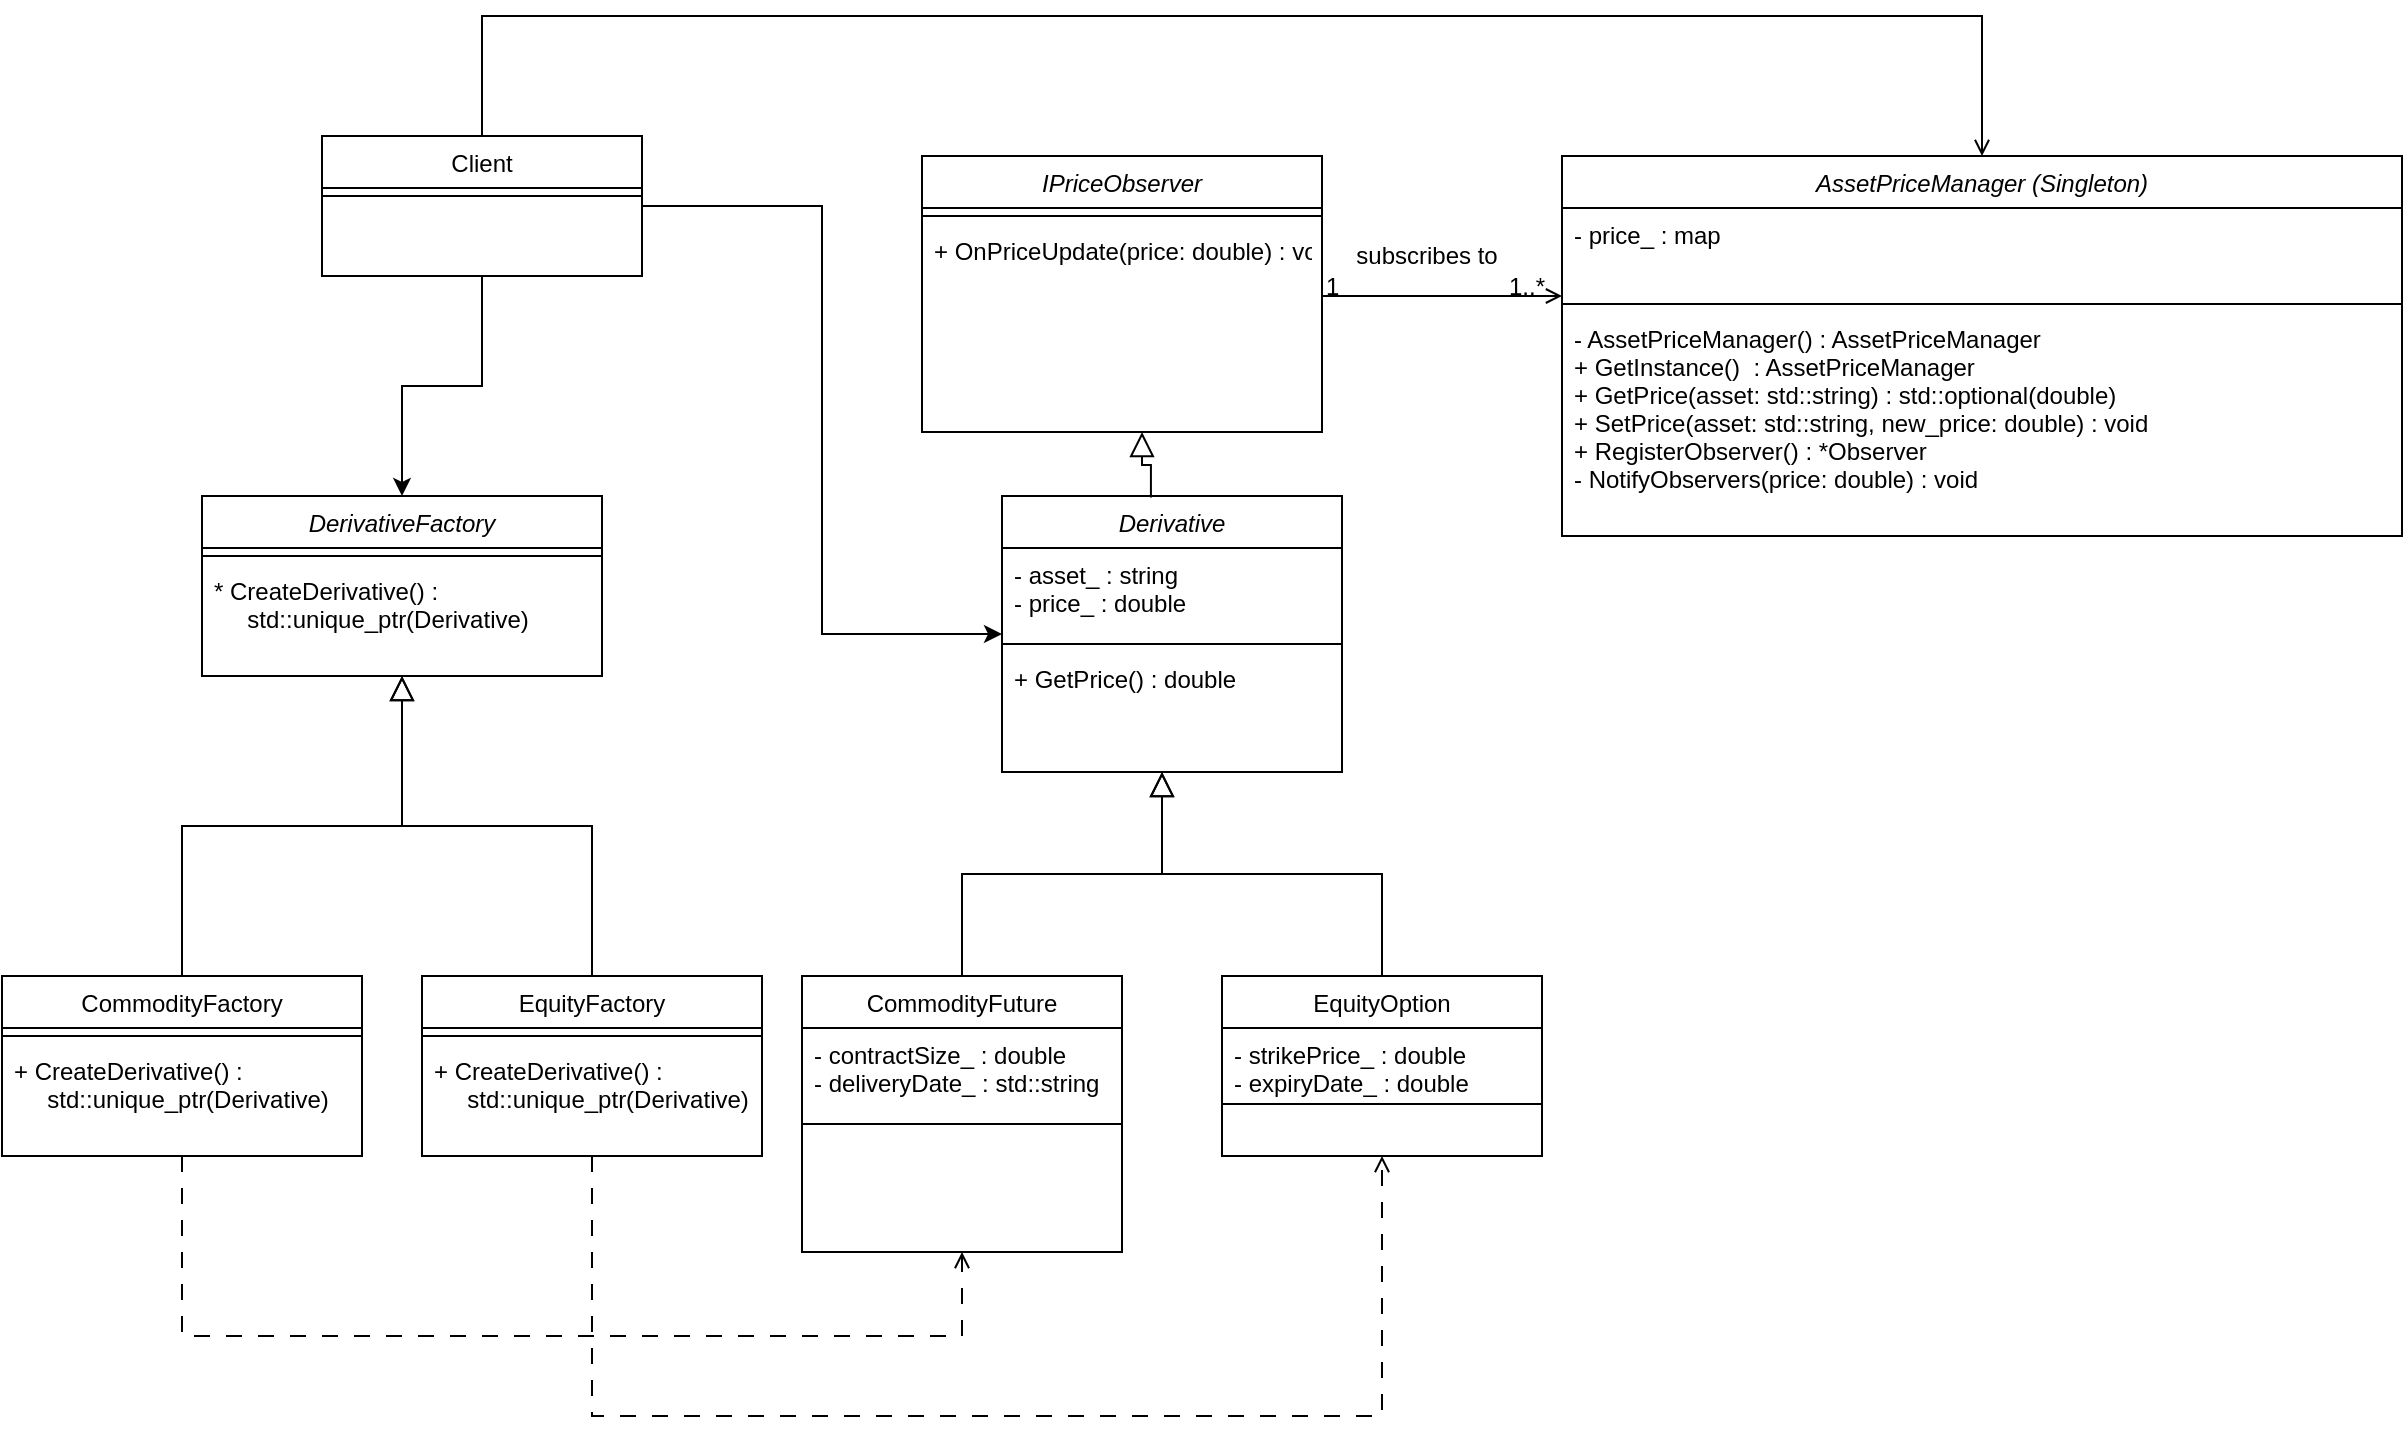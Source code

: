 <mxfile version="26.0.16">
  <diagram id="C5RBs43oDa-KdzZeNtuy" name="Page-1">
    <mxGraphModel dx="2945" dy="1000" grid="1" gridSize="10" guides="1" tooltips="1" connect="1" arrows="1" fold="1" page="1" pageScale="1" pageWidth="827" pageHeight="1169" math="0" shadow="0">
      <root>
        <mxCell id="WIyWlLk6GJQsqaUBKTNV-0" />
        <mxCell id="WIyWlLk6GJQsqaUBKTNV-1" parent="WIyWlLk6GJQsqaUBKTNV-0" />
        <mxCell id="CDEYiPQWfKvL9CYYgeYr-0" value="Derivative&#xa;" style="swimlane;fontStyle=2;align=center;verticalAlign=top;childLayout=stackLayout;horizontal=1;startSize=26;horizontalStack=0;resizeParent=1;resizeLast=0;collapsible=1;marginBottom=0;rounded=0;shadow=0;strokeWidth=1;" parent="WIyWlLk6GJQsqaUBKTNV-1" vertex="1">
          <mxGeometry x="220" y="700" width="170" height="138" as="geometry">
            <mxRectangle x="230" y="140" width="160" height="26" as="alternateBounds" />
          </mxGeometry>
        </mxCell>
        <mxCell id="CDEYiPQWfKvL9CYYgeYr-1" value="- asset_ : string &#xa;- price_ : double" style="text;align=left;verticalAlign=top;spacingLeft=4;spacingRight=4;overflow=hidden;rotatable=0;points=[[0,0.5],[1,0.5]];portConstraint=eastwest;" parent="CDEYiPQWfKvL9CYYgeYr-0" vertex="1">
          <mxGeometry y="26" width="170" height="44" as="geometry" />
        </mxCell>
        <mxCell id="CDEYiPQWfKvL9CYYgeYr-4" value="" style="line;html=1;strokeWidth=1;align=left;verticalAlign=middle;spacingTop=-1;spacingLeft=3;spacingRight=3;rotatable=0;labelPosition=right;points=[];portConstraint=eastwest;" parent="CDEYiPQWfKvL9CYYgeYr-0" vertex="1">
          <mxGeometry y="70" width="170" height="8" as="geometry" />
        </mxCell>
        <mxCell id="CDEYiPQWfKvL9CYYgeYr-74" value="+ GetPrice() : double" style="text;align=left;verticalAlign=top;spacingLeft=4;spacingRight=4;overflow=hidden;rotatable=0;points=[[0,0.5],[1,0.5]];portConstraint=eastwest;" parent="CDEYiPQWfKvL9CYYgeYr-0" vertex="1">
          <mxGeometry y="78" width="170" height="44" as="geometry" />
        </mxCell>
        <mxCell id="CDEYiPQWfKvL9CYYgeYr-6" value="CommodityFuture" style="swimlane;fontStyle=0;align=center;verticalAlign=top;childLayout=stackLayout;horizontal=1;startSize=26;horizontalStack=0;resizeParent=1;resizeLast=0;collapsible=1;marginBottom=0;rounded=0;shadow=0;strokeWidth=1;" parent="WIyWlLk6GJQsqaUBKTNV-1" vertex="1">
          <mxGeometry x="120" y="940" width="160" height="138" as="geometry">
            <mxRectangle x="130" y="380" width="160" height="26" as="alternateBounds" />
          </mxGeometry>
        </mxCell>
        <mxCell id="CDEYiPQWfKvL9CYYgeYr-7" value="- contractSize_ : double&#xa;- deliveryDate_ : std::string" style="text;align=left;verticalAlign=top;spacingLeft=4;spacingRight=4;overflow=hidden;rotatable=0;points=[[0,0.5],[1,0.5]];portConstraint=eastwest;" parent="CDEYiPQWfKvL9CYYgeYr-6" vertex="1">
          <mxGeometry y="26" width="160" height="44" as="geometry" />
        </mxCell>
        <mxCell id="CDEYiPQWfKvL9CYYgeYr-9" value="" style="line;html=1;strokeWidth=1;align=left;verticalAlign=middle;spacingTop=-1;spacingLeft=3;spacingRight=3;rotatable=0;labelPosition=right;points=[];portConstraint=eastwest;" parent="CDEYiPQWfKvL9CYYgeYr-6" vertex="1">
          <mxGeometry y="70" width="160" height="8" as="geometry" />
        </mxCell>
        <mxCell id="CDEYiPQWfKvL9CYYgeYr-12" value="" style="endArrow=block;endSize=10;endFill=0;shadow=0;strokeWidth=1;rounded=0;curved=0;edgeStyle=elbowEdgeStyle;elbow=vertical;" parent="WIyWlLk6GJQsqaUBKTNV-1" source="CDEYiPQWfKvL9CYYgeYr-6" edge="1">
          <mxGeometry x="0.002" width="160" relative="1" as="geometry">
            <mxPoint x="200" y="783" as="sourcePoint" />
            <mxPoint x="300" y="838" as="targetPoint" />
            <mxPoint as="offset" />
          </mxGeometry>
        </mxCell>
        <mxCell id="CDEYiPQWfKvL9CYYgeYr-13" value="EquityOption" style="swimlane;fontStyle=0;align=center;verticalAlign=top;childLayout=stackLayout;horizontal=1;startSize=26;horizontalStack=0;resizeParent=1;resizeLast=0;collapsible=1;marginBottom=0;rounded=0;shadow=0;strokeWidth=1;" parent="WIyWlLk6GJQsqaUBKTNV-1" vertex="1">
          <mxGeometry x="330" y="940" width="160" height="90" as="geometry">
            <mxRectangle x="340" y="380" width="170" height="26" as="alternateBounds" />
          </mxGeometry>
        </mxCell>
        <mxCell id="CDEYiPQWfKvL9CYYgeYr-14" value="- strikePrice_ : double&#xa;- expiryDate_ : double" style="text;align=left;verticalAlign=top;spacingLeft=4;spacingRight=4;overflow=hidden;rotatable=0;points=[[0,0.5],[1,0.5]];portConstraint=eastwest;" parent="CDEYiPQWfKvL9CYYgeYr-13" vertex="1">
          <mxGeometry y="26" width="160" height="34" as="geometry" />
        </mxCell>
        <mxCell id="CDEYiPQWfKvL9CYYgeYr-15" value="" style="line;html=1;strokeWidth=1;align=left;verticalAlign=middle;spacingTop=-1;spacingLeft=3;spacingRight=3;rotatable=0;labelPosition=right;points=[];portConstraint=eastwest;" parent="CDEYiPQWfKvL9CYYgeYr-13" vertex="1">
          <mxGeometry y="60" width="160" height="8" as="geometry" />
        </mxCell>
        <mxCell id="CDEYiPQWfKvL9CYYgeYr-16" value="" style="endArrow=block;endSize=10;endFill=0;shadow=0;strokeWidth=1;rounded=0;curved=0;edgeStyle=elbowEdgeStyle;elbow=vertical;" parent="WIyWlLk6GJQsqaUBKTNV-1" source="CDEYiPQWfKvL9CYYgeYr-13" edge="1">
          <mxGeometry width="160" relative="1" as="geometry">
            <mxPoint x="210" y="953" as="sourcePoint" />
            <mxPoint x="300" y="838" as="targetPoint" />
          </mxGeometry>
        </mxCell>
        <mxCell id="CDEYiPQWfKvL9CYYgeYr-17" value="IPriceObserver" style="swimlane;fontStyle=2;align=center;verticalAlign=top;childLayout=stackLayout;horizontal=1;startSize=26;horizontalStack=0;resizeParent=1;resizeLast=0;collapsible=1;marginBottom=0;rounded=0;shadow=0;strokeWidth=1;" parent="WIyWlLk6GJQsqaUBKTNV-1" vertex="1">
          <mxGeometry x="180" y="530" width="200" height="138" as="geometry">
            <mxRectangle x="230" y="140" width="160" height="26" as="alternateBounds" />
          </mxGeometry>
        </mxCell>
        <mxCell id="CDEYiPQWfKvL9CYYgeYr-19" value="" style="line;html=1;strokeWidth=1;align=left;verticalAlign=middle;spacingTop=-1;spacingLeft=3;spacingRight=3;rotatable=0;labelPosition=right;points=[];portConstraint=eastwest;" parent="CDEYiPQWfKvL9CYYgeYr-17" vertex="1">
          <mxGeometry y="26" width="200" height="8" as="geometry" />
        </mxCell>
        <mxCell id="CDEYiPQWfKvL9CYYgeYr-41" value="+ OnPriceUpdate(price: double) : void" style="text;align=left;verticalAlign=top;spacingLeft=4;spacingRight=4;overflow=hidden;rotatable=0;points=[[0,0.5],[1,0.5]];portConstraint=eastwest;" parent="CDEYiPQWfKvL9CYYgeYr-17" vertex="1">
          <mxGeometry y="34" width="200" height="44" as="geometry" />
        </mxCell>
        <mxCell id="CDEYiPQWfKvL9CYYgeYr-20" value="AssetPriceManager (Singleton)" style="swimlane;fontStyle=2;align=center;verticalAlign=top;childLayout=stackLayout;horizontal=1;startSize=26;horizontalStack=0;resizeParent=1;resizeLast=0;collapsible=1;marginBottom=0;rounded=0;shadow=0;strokeWidth=1;" parent="WIyWlLk6GJQsqaUBKTNV-1" vertex="1">
          <mxGeometry x="500" y="530" width="420" height="190" as="geometry">
            <mxRectangle x="230" y="140" width="160" height="26" as="alternateBounds" />
          </mxGeometry>
        </mxCell>
        <mxCell id="CDEYiPQWfKvL9CYYgeYr-21" value="- price_ : map" style="text;align=left;verticalAlign=top;spacingLeft=4;spacingRight=4;overflow=hidden;rotatable=0;points=[[0,0.5],[1,0.5]];portConstraint=eastwest;" parent="CDEYiPQWfKvL9CYYgeYr-20" vertex="1">
          <mxGeometry y="26" width="420" height="44" as="geometry" />
        </mxCell>
        <mxCell id="CDEYiPQWfKvL9CYYgeYr-22" value="" style="line;html=1;strokeWidth=1;align=left;verticalAlign=middle;spacingTop=-1;spacingLeft=3;spacingRight=3;rotatable=0;labelPosition=right;points=[];portConstraint=eastwest;" parent="CDEYiPQWfKvL9CYYgeYr-20" vertex="1">
          <mxGeometry y="70" width="420" height="8" as="geometry" />
        </mxCell>
        <mxCell id="CDEYiPQWfKvL9CYYgeYr-68" value="- AssetPriceManager() : AssetPriceManager&#xa;+ GetInstance()  : AssetPriceManager&#xa;+ GetPrice(asset: std::string) : std::optional(double)&#xa;+ SetPrice(asset: std::string, new_price: double) : void&#xa;+ RegisterObserver() : *Observer&#xa;- NotifyObservers(price: double) : void" style="text;align=left;verticalAlign=top;spacingLeft=4;spacingRight=4;overflow=hidden;rotatable=0;points=[[0,0.5],[1,0.5]];portConstraint=eastwest;" parent="CDEYiPQWfKvL9CYYgeYr-20" vertex="1">
          <mxGeometry y="78" width="420" height="102" as="geometry" />
        </mxCell>
        <mxCell id="CDEYiPQWfKvL9CYYgeYr-29" value="DerivativeFactory" style="swimlane;fontStyle=2;align=center;verticalAlign=top;childLayout=stackLayout;horizontal=1;startSize=26;horizontalStack=0;resizeParent=1;resizeLast=0;collapsible=1;marginBottom=0;rounded=0;shadow=0;strokeWidth=1;" parent="WIyWlLk6GJQsqaUBKTNV-1" vertex="1">
          <mxGeometry x="-180" y="700" width="200" height="90" as="geometry">
            <mxRectangle x="230" y="140" width="160" height="26" as="alternateBounds" />
          </mxGeometry>
        </mxCell>
        <mxCell id="CDEYiPQWfKvL9CYYgeYr-31" value="" style="line;html=1;strokeWidth=1;align=left;verticalAlign=middle;spacingTop=-1;spacingLeft=3;spacingRight=3;rotatable=0;labelPosition=right;points=[];portConstraint=eastwest;" parent="CDEYiPQWfKvL9CYYgeYr-29" vertex="1">
          <mxGeometry y="26" width="200" height="8" as="geometry" />
        </mxCell>
        <mxCell id="CDEYiPQWfKvL9CYYgeYr-70" value="* CreateDerivative() :&#xa;     std::unique_ptr(Derivative)" style="text;align=left;verticalAlign=top;spacingLeft=4;spacingRight=4;overflow=hidden;rotatable=0;points=[[0,0.5],[1,0.5]];portConstraint=eastwest;" parent="CDEYiPQWfKvL9CYYgeYr-29" vertex="1">
          <mxGeometry y="34" width="200" height="44" as="geometry" />
        </mxCell>
        <mxCell id="CDEYiPQWfKvL9CYYgeYr-32" value="CommodityFactory" style="swimlane;fontStyle=0;align=center;verticalAlign=top;childLayout=stackLayout;horizontal=1;startSize=26;horizontalStack=0;resizeParent=1;resizeLast=0;collapsible=1;marginBottom=0;rounded=0;shadow=0;strokeWidth=1;" parent="WIyWlLk6GJQsqaUBKTNV-1" vertex="1">
          <mxGeometry x="-280" y="940" width="180" height="90" as="geometry">
            <mxRectangle x="130" y="380" width="160" height="26" as="alternateBounds" />
          </mxGeometry>
        </mxCell>
        <mxCell id="CDEYiPQWfKvL9CYYgeYr-34" value="" style="line;html=1;strokeWidth=1;align=left;verticalAlign=middle;spacingTop=-1;spacingLeft=3;spacingRight=3;rotatable=0;labelPosition=right;points=[];portConstraint=eastwest;" parent="CDEYiPQWfKvL9CYYgeYr-32" vertex="1">
          <mxGeometry y="26" width="180" height="8" as="geometry" />
        </mxCell>
        <mxCell id="CDEYiPQWfKvL9CYYgeYr-71" value="+ CreateDerivative() :&#xa;     std::unique_ptr(Derivative)" style="text;align=left;verticalAlign=top;spacingLeft=4;spacingRight=4;overflow=hidden;rotatable=0;points=[[0,0.5],[1,0.5]];portConstraint=eastwest;" parent="CDEYiPQWfKvL9CYYgeYr-32" vertex="1">
          <mxGeometry y="34" width="180" height="44" as="geometry" />
        </mxCell>
        <mxCell id="CDEYiPQWfKvL9CYYgeYr-35" value="" style="endArrow=block;endSize=10;endFill=0;shadow=0;strokeWidth=1;rounded=0;curved=0;edgeStyle=elbowEdgeStyle;elbow=vertical;entryX=0.5;entryY=1;entryDx=0;entryDy=0;" parent="WIyWlLk6GJQsqaUBKTNV-1" source="CDEYiPQWfKvL9CYYgeYr-32" target="CDEYiPQWfKvL9CYYgeYr-29" edge="1">
          <mxGeometry width="160" relative="1" as="geometry">
            <mxPoint x="-200" y="783" as="sourcePoint" />
            <mxPoint x="-100" y="838" as="targetPoint" />
          </mxGeometry>
        </mxCell>
        <mxCell id="CDEYiPQWfKvL9CYYgeYr-36" value="EquityFactory" style="swimlane;fontStyle=0;align=center;verticalAlign=top;childLayout=stackLayout;horizontal=1;startSize=26;horizontalStack=0;resizeParent=1;resizeLast=0;collapsible=1;marginBottom=0;rounded=0;shadow=0;strokeWidth=1;" parent="WIyWlLk6GJQsqaUBKTNV-1" vertex="1">
          <mxGeometry x="-70" y="940" width="170" height="90" as="geometry">
            <mxRectangle x="340" y="380" width="170" height="26" as="alternateBounds" />
          </mxGeometry>
        </mxCell>
        <mxCell id="CDEYiPQWfKvL9CYYgeYr-38" value="" style="line;html=1;strokeWidth=1;align=left;verticalAlign=middle;spacingTop=-1;spacingLeft=3;spacingRight=3;rotatable=0;labelPosition=right;points=[];portConstraint=eastwest;" parent="CDEYiPQWfKvL9CYYgeYr-36" vertex="1">
          <mxGeometry y="26" width="170" height="8" as="geometry" />
        </mxCell>
        <mxCell id="CDEYiPQWfKvL9CYYgeYr-72" value="+ CreateDerivative() :&#xa;     std::unique_ptr(Derivative)" style="text;align=left;verticalAlign=top;spacingLeft=4;spacingRight=4;overflow=hidden;rotatable=0;points=[[0,0.5],[1,0.5]];portConstraint=eastwest;" parent="CDEYiPQWfKvL9CYYgeYr-36" vertex="1">
          <mxGeometry y="34" width="170" height="44" as="geometry" />
        </mxCell>
        <mxCell id="CDEYiPQWfKvL9CYYgeYr-39" value="" style="endArrow=block;endSize=10;endFill=0;shadow=0;strokeWidth=1;rounded=0;curved=0;edgeStyle=elbowEdgeStyle;elbow=vertical;entryX=0.5;entryY=1;entryDx=0;entryDy=0;" parent="WIyWlLk6GJQsqaUBKTNV-1" source="CDEYiPQWfKvL9CYYgeYr-36" target="CDEYiPQWfKvL9CYYgeYr-29" edge="1">
          <mxGeometry width="160" relative="1" as="geometry">
            <mxPoint x="-190" y="953" as="sourcePoint" />
            <mxPoint x="-100" y="838" as="targetPoint" />
          </mxGeometry>
        </mxCell>
        <mxCell id="CDEYiPQWfKvL9CYYgeYr-40" value="" style="endArrow=block;endSize=10;endFill=0;shadow=0;strokeWidth=1;rounded=0;curved=0;edgeStyle=elbowEdgeStyle;elbow=vertical;exitX=0.438;exitY=0.005;exitDx=0;exitDy=0;exitPerimeter=0;" parent="WIyWlLk6GJQsqaUBKTNV-1" source="CDEYiPQWfKvL9CYYgeYr-0" edge="1">
          <mxGeometry width="160" relative="1" as="geometry">
            <mxPoint x="400" y="770" as="sourcePoint" />
            <mxPoint x="290" y="668" as="targetPoint" />
          </mxGeometry>
        </mxCell>
        <mxCell id="CDEYiPQWfKvL9CYYgeYr-42" value="" style="endArrow=open;shadow=0;strokeWidth=1;rounded=0;curved=0;endFill=1;edgeStyle=elbowEdgeStyle;elbow=vertical;" parent="WIyWlLk6GJQsqaUBKTNV-1" edge="1">
          <mxGeometry x="0.5" y="41" relative="1" as="geometry">
            <mxPoint x="380" y="600" as="sourcePoint" />
            <mxPoint x="500" y="600" as="targetPoint" />
            <mxPoint x="-40" y="32" as="offset" />
            <Array as="points">
              <mxPoint x="450" y="600" />
            </Array>
          </mxGeometry>
        </mxCell>
        <mxCell id="CDEYiPQWfKvL9CYYgeYr-43" value="1" style="resizable=0;align=left;verticalAlign=bottom;labelBackgroundColor=none;fontSize=12;" parent="CDEYiPQWfKvL9CYYgeYr-42" connectable="0" vertex="1">
          <mxGeometry x="-1" relative="1" as="geometry">
            <mxPoint y="4" as="offset" />
          </mxGeometry>
        </mxCell>
        <mxCell id="CDEYiPQWfKvL9CYYgeYr-44" value="1..*" style="resizable=0;align=right;verticalAlign=bottom;labelBackgroundColor=none;fontSize=12;" parent="CDEYiPQWfKvL9CYYgeYr-42" connectable="0" vertex="1">
          <mxGeometry x="1" relative="1" as="geometry">
            <mxPoint x="-7" y="4" as="offset" />
          </mxGeometry>
        </mxCell>
        <mxCell id="CDEYiPQWfKvL9CYYgeYr-45" value="subscribes to" style="text;html=1;resizable=0;points=[];;align=center;verticalAlign=middle;labelBackgroundColor=none;rounded=0;shadow=0;strokeWidth=1;fontSize=12;" parent="CDEYiPQWfKvL9CYYgeYr-42" vertex="1" connectable="0">
          <mxGeometry x="0.5" y="49" relative="1" as="geometry">
            <mxPoint x="-38" y="29" as="offset" />
          </mxGeometry>
        </mxCell>
        <mxCell id="CDEYiPQWfKvL9CYYgeYr-47" value="" style="endArrow=open;shadow=0;strokeWidth=1;rounded=0;curved=0;endFill=1;edgeStyle=elbowEdgeStyle;elbow=vertical;exitX=0.5;exitY=1;exitDx=0;exitDy=0;entryX=0.5;entryY=1;entryDx=0;entryDy=0;dashed=1;dashPattern=8 8;" parent="WIyWlLk6GJQsqaUBKTNV-1" source="CDEYiPQWfKvL9CYYgeYr-36" target="CDEYiPQWfKvL9CYYgeYr-13" edge="1">
          <mxGeometry x="0.5" y="41" relative="1" as="geometry">
            <mxPoint x="400" y="680.25" as="sourcePoint" />
            <mxPoint x="528" y="680.25" as="targetPoint" />
            <mxPoint x="-40" y="32" as="offset" />
            <Array as="points">
              <mxPoint x="230" y="1160" />
            </Array>
          </mxGeometry>
        </mxCell>
        <mxCell id="CDEYiPQWfKvL9CYYgeYr-51" value="" style="endArrow=open;shadow=0;strokeWidth=1;rounded=0;curved=0;endFill=1;edgeStyle=elbowEdgeStyle;elbow=vertical;exitX=0.5;exitY=1;exitDx=0;exitDy=0;entryX=0.5;entryY=1;entryDx=0;entryDy=0;dashed=1;dashPattern=8 8;" parent="WIyWlLk6GJQsqaUBKTNV-1" source="CDEYiPQWfKvL9CYYgeYr-32" target="CDEYiPQWfKvL9CYYgeYr-6" edge="1">
          <mxGeometry x="0.5" y="41" relative="1" as="geometry">
            <mxPoint x="20" y="1020" as="sourcePoint" />
            <mxPoint x="420" y="1020" as="targetPoint" />
            <mxPoint x="-40" y="32" as="offset" />
            <Array as="points">
              <mxPoint y="1120" />
            </Array>
          </mxGeometry>
        </mxCell>
        <mxCell id="CDEYiPQWfKvL9CYYgeYr-52" value="Client" style="swimlane;fontStyle=0;align=center;verticalAlign=top;childLayout=stackLayout;horizontal=1;startSize=26;horizontalStack=0;resizeParent=1;resizeLast=0;collapsible=1;marginBottom=0;rounded=0;shadow=0;strokeWidth=1;" parent="WIyWlLk6GJQsqaUBKTNV-1" vertex="1">
          <mxGeometry x="-120" y="520" width="160" height="70" as="geometry">
            <mxRectangle x="340" y="380" width="170" height="26" as="alternateBounds" />
          </mxGeometry>
        </mxCell>
        <mxCell id="CDEYiPQWfKvL9CYYgeYr-54" value="" style="line;html=1;strokeWidth=1;align=left;verticalAlign=middle;spacingTop=-1;spacingLeft=3;spacingRight=3;rotatable=0;labelPosition=right;points=[];portConstraint=eastwest;" parent="CDEYiPQWfKvL9CYYgeYr-52" vertex="1">
          <mxGeometry y="26" width="160" height="8" as="geometry" />
        </mxCell>
        <mxCell id="CDEYiPQWfKvL9CYYgeYr-64" value="" style="endArrow=classic;html=1;rounded=0;edgeStyle=elbowEdgeStyle;exitX=1;exitY=0.5;exitDx=0;exitDy=0;entryX=0;entryY=0.5;entryDx=0;entryDy=0;" parent="WIyWlLk6GJQsqaUBKTNV-1" source="CDEYiPQWfKvL9CYYgeYr-52" target="CDEYiPQWfKvL9CYYgeYr-0" edge="1">
          <mxGeometry width="50" height="50" relative="1" as="geometry">
            <mxPoint x="90" y="740" as="sourcePoint" />
            <mxPoint x="140" y="690" as="targetPoint" />
          </mxGeometry>
        </mxCell>
        <mxCell id="CDEYiPQWfKvL9CYYgeYr-65" value="" style="endArrow=classic;html=1;rounded=0;edgeStyle=elbowEdgeStyle;elbow=vertical;entryX=0.5;entryY=0;entryDx=0;entryDy=0;exitX=0.5;exitY=1;exitDx=0;exitDy=0;" parent="WIyWlLk6GJQsqaUBKTNV-1" source="CDEYiPQWfKvL9CYYgeYr-52" target="CDEYiPQWfKvL9CYYgeYr-29" edge="1">
          <mxGeometry width="50" height="50" relative="1" as="geometry">
            <mxPoint x="80" y="650" as="sourcePoint" />
            <mxPoint x="30" y="700" as="targetPoint" />
          </mxGeometry>
        </mxCell>
        <mxCell id="CDEYiPQWfKvL9CYYgeYr-67" value="" style="endArrow=open;shadow=0;strokeWidth=1;rounded=0;curved=0;endFill=1;edgeStyle=elbowEdgeStyle;elbow=vertical;exitX=0.5;exitY=0;exitDx=0;exitDy=0;entryX=0.5;entryY=0;entryDx=0;entryDy=0;" parent="WIyWlLk6GJQsqaUBKTNV-1" source="CDEYiPQWfKvL9CYYgeYr-52" target="CDEYiPQWfKvL9CYYgeYr-20" edge="1">
          <mxGeometry x="0.5" y="41" relative="1" as="geometry">
            <mxPoint x="-120" y="290" as="sourcePoint" />
            <mxPoint x="280" y="290" as="targetPoint" />
            <mxPoint x="-40" y="32" as="offset" />
            <Array as="points">
              <mxPoint x="280" y="460" />
            </Array>
          </mxGeometry>
        </mxCell>
      </root>
    </mxGraphModel>
  </diagram>
</mxfile>
